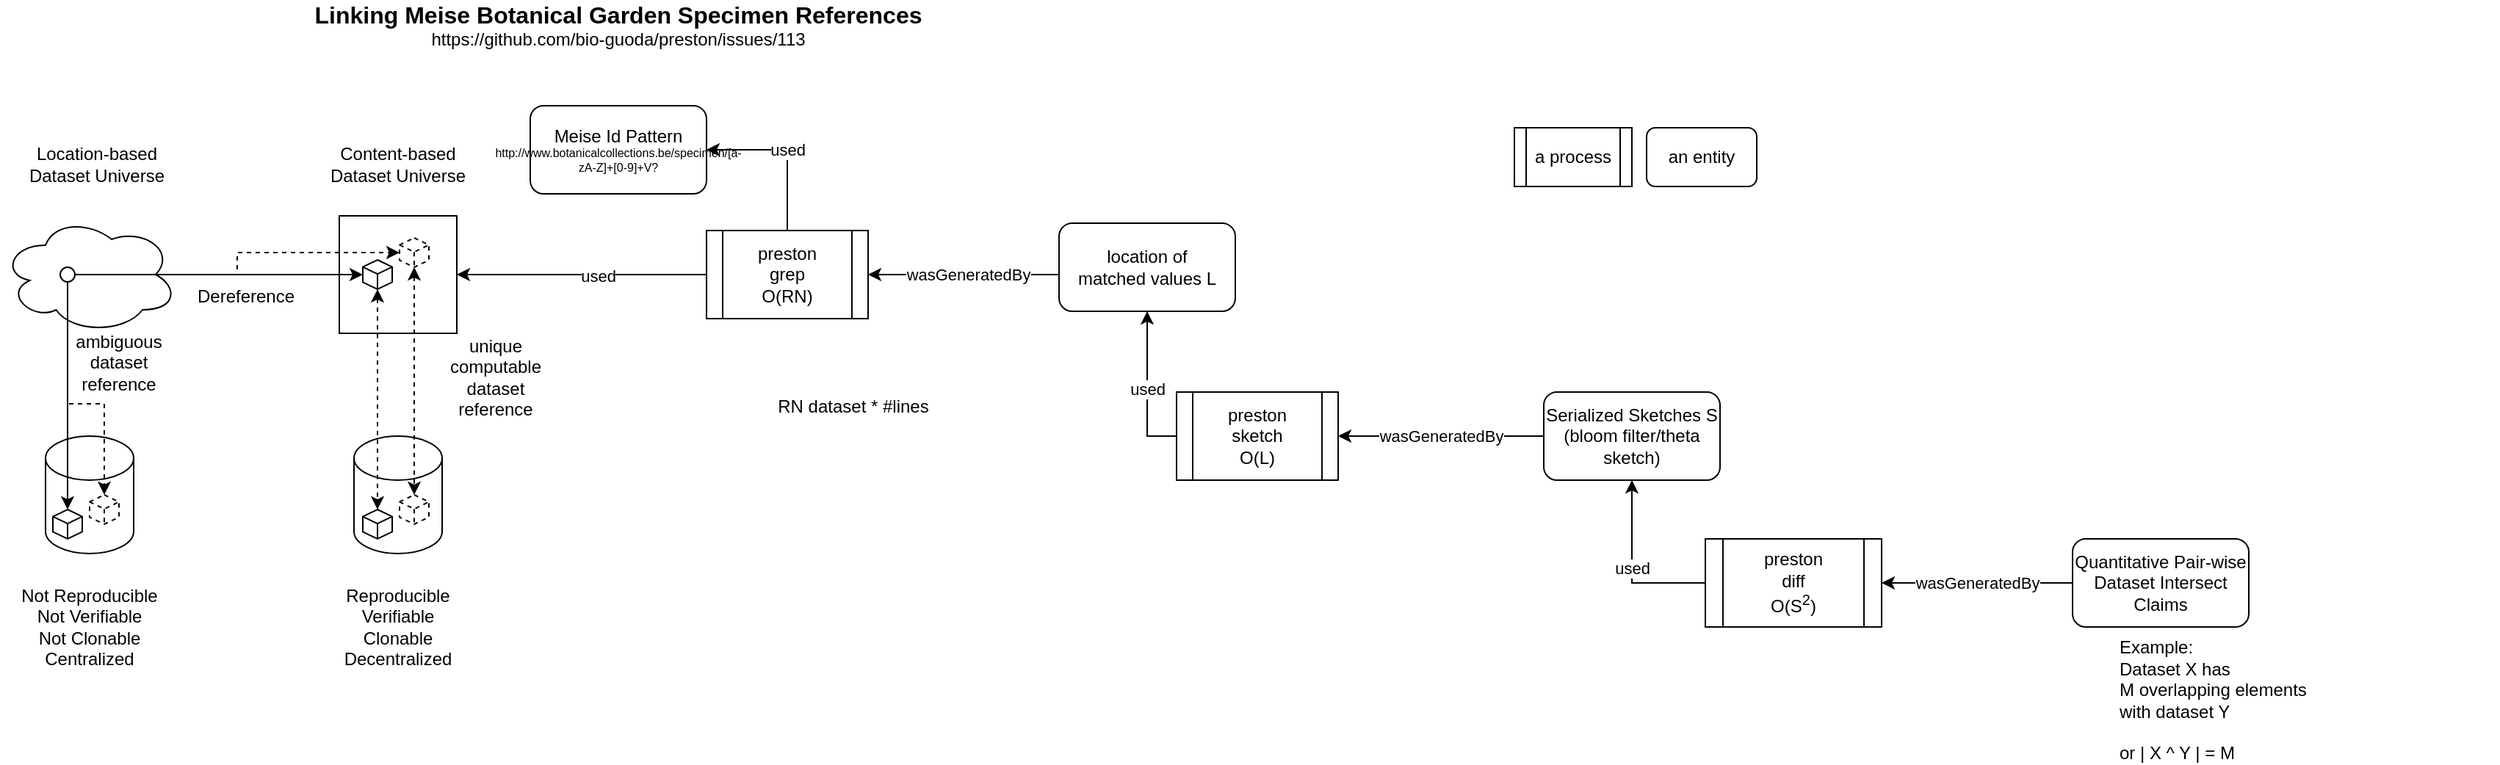 <mxfile version="13.10.0" type="device"><diagram id="KIE13Q6r6VawRjMjFlNg" name="Page-1"><mxGraphModel dx="1108" dy="487" grid="1" gridSize="10" guides="1" tooltips="1" connect="1" arrows="1" fold="1" page="1" pageScale="1" pageWidth="850" pageHeight="1100" math="0" shadow="0"><root><mxCell id="0"/><mxCell id="1" parent="0"/><mxCell id="vqFmRx1DYh08fSHJZmiP-1" value="" style="whiteSpace=wrap;html=1;aspect=fixed;" parent="1" vertex="1"><mxGeometry x="250" y="240" width="80" height="80" as="geometry"/></mxCell><mxCell id="vqFmRx1DYh08fSHJZmiP-2" value="" style="shape=cylinder3;whiteSpace=wrap;html=1;boundedLbl=1;backgroundOutline=1;size=15;" parent="1" vertex="1"><mxGeometry x="260" y="390" width="60" height="80" as="geometry"/></mxCell><mxCell id="vqFmRx1DYh08fSHJZmiP-4" value="" style="ellipse;shape=cloud;whiteSpace=wrap;html=1;" parent="1" vertex="1"><mxGeometry x="20" y="240" width="120" height="80" as="geometry"/></mxCell><mxCell id="vqFmRx1DYh08fSHJZmiP-8" value="&lt;div&gt;Location-based &lt;br&gt;&lt;/div&gt;&lt;div&gt;Dataset Universe&lt;br&gt;&lt;/div&gt;" style="text;html=1;strokeColor=none;fillColor=none;align=center;verticalAlign=middle;whiteSpace=wrap;rounded=0;" parent="1" vertex="1"><mxGeometry x="35" y="190" width="100" height="30" as="geometry"/></mxCell><mxCell id="vqFmRx1DYh08fSHJZmiP-10" value="&lt;div&gt;Content-based &lt;br&gt;&lt;/div&gt;&lt;div&gt;Dataset Universe&lt;br&gt;&lt;/div&gt;" style="text;html=1;strokeColor=none;fillColor=none;align=center;verticalAlign=middle;whiteSpace=wrap;rounded=0;" parent="1" vertex="1"><mxGeometry x="240" y="185" width="100" height="40" as="geometry"/></mxCell><mxCell id="vqFmRx1DYh08fSHJZmiP-13" value="Dereference" style="text;html=1;align=center;verticalAlign=middle;resizable=0;points=[];autosize=1;" parent="1" vertex="1"><mxGeometry x="146" y="285" width="80" height="20" as="geometry"/></mxCell><mxCell id="vqFmRx1DYh08fSHJZmiP-15" value="&lt;div&gt;unique &lt;br&gt;&lt;/div&gt;&lt;div&gt;computable&lt;/div&gt;&lt;div&gt;dataset&lt;br&gt;&lt;/div&gt;&lt;div&gt;reference&lt;/div&gt;" style="text;html=1;strokeColor=none;fillColor=none;align=center;verticalAlign=middle;whiteSpace=wrap;rounded=0;" parent="1" vertex="1"><mxGeometry x="311" y="340" width="91" height="20" as="geometry"/></mxCell><mxCell id="vqFmRx1DYh08fSHJZmiP-20" value="" style="ellipse;whiteSpace=wrap;html=1;aspect=fixed;" parent="1" vertex="1"><mxGeometry x="60" y="275" width="10" height="10" as="geometry"/></mxCell><mxCell id="vqFmRx1DYh08fSHJZmiP-21" value="" style="shape=cylinder3;whiteSpace=wrap;html=1;boundedLbl=1;backgroundOutline=1;size=15;" parent="1" vertex="1"><mxGeometry x="50" y="390" width="60" height="80" as="geometry"/></mxCell><mxCell id="vqFmRx1DYh08fSHJZmiP-31" value="" style="whiteSpace=wrap;html=1;shape=mxgraph.basic.isocube;isoAngle=15;" parent="1" vertex="1"><mxGeometry x="55" y="440" width="20" height="20" as="geometry"/></mxCell><mxCell id="vqFmRx1DYh08fSHJZmiP-32" value="" style="whiteSpace=wrap;html=1;shape=mxgraph.basic.isocube;isoAngle=15;" parent="1" vertex="1"><mxGeometry x="266" y="440" width="20" height="20" as="geometry"/></mxCell><mxCell id="vqFmRx1DYh08fSHJZmiP-34" style="edgeStyle=orthogonalEdgeStyle;rounded=0;orthogonalLoop=1;jettySize=auto;html=1;exitX=0.5;exitY=1;exitDx=0;exitDy=0;entryX=0.5;entryY=0;entryDx=0;entryDy=0;entryPerimeter=0;" parent="1" source="vqFmRx1DYh08fSHJZmiP-20" target="vqFmRx1DYh08fSHJZmiP-31" edge="1"><mxGeometry relative="1" as="geometry"/></mxCell><mxCell id="vqFmRx1DYh08fSHJZmiP-12" style="edgeStyle=orthogonalEdgeStyle;rounded=0;orthogonalLoop=1;jettySize=auto;html=1;exitX=0.417;exitY=0.5;exitDx=0;exitDy=0;exitPerimeter=0;entryX=0;entryY=0.5;entryDx=0;entryDy=0;entryPerimeter=0;" parent="1" source="vqFmRx1DYh08fSHJZmiP-4" target="vqFmRx1DYh08fSHJZmiP-45" edge="1"><mxGeometry relative="1" as="geometry"><mxPoint x="240" y="280" as="targetPoint"/></mxGeometry></mxCell><mxCell id="vqFmRx1DYh08fSHJZmiP-44" value="" style="whiteSpace=wrap;html=1;shape=mxgraph.basic.isocube;isoAngle=15;dashed=1;" parent="1" vertex="1"><mxGeometry x="80" y="430" width="20" height="20" as="geometry"/></mxCell><mxCell id="vqFmRx1DYh08fSHJZmiP-52" style="edgeStyle=orthogonalEdgeStyle;rounded=0;orthogonalLoop=1;jettySize=auto;html=1;entryX=0.5;entryY=0;entryDx=0;entryDy=0;entryPerimeter=0;dashed=1;startArrow=classic;startFill=1;" parent="1" source="vqFmRx1DYh08fSHJZmiP-45" target="vqFmRx1DYh08fSHJZmiP-32" edge="1"><mxGeometry relative="1" as="geometry"/></mxCell><mxCell id="vqFmRx1DYh08fSHJZmiP-45" value="" style="whiteSpace=wrap;html=1;shape=mxgraph.basic.isocube;isoAngle=15;" parent="1" vertex="1"><mxGeometry x="266" y="270" width="20" height="20" as="geometry"/></mxCell><mxCell id="vqFmRx1DYh08fSHJZmiP-46" style="edgeStyle=orthogonalEdgeStyle;rounded=0;orthogonalLoop=1;jettySize=auto;html=1;exitX=0.5;exitY=1;exitDx=0;exitDy=0;dashed=1;" parent="1" edge="1"><mxGeometry relative="1" as="geometry"><mxPoint x="125.0" y="340" as="sourcePoint"/><mxPoint x="125.0" y="340" as="targetPoint"/></mxGeometry></mxCell><mxCell id="vqFmRx1DYh08fSHJZmiP-47" style="edgeStyle=orthogonalEdgeStyle;rounded=0;orthogonalLoop=1;jettySize=auto;html=1;exitX=0.5;exitY=1;exitDx=0;exitDy=0;entryX=0.5;entryY=0;entryDx=0;entryDy=0;entryPerimeter=0;dashed=1;" parent="1" source="vqFmRx1DYh08fSHJZmiP-20" target="vqFmRx1DYh08fSHJZmiP-44" edge="1"><mxGeometry relative="1" as="geometry"><mxPoint x="75.0" y="295" as="sourcePoint"/><mxPoint x="75.0" y="450" as="targetPoint"/><Array as="points"><mxPoint x="65" y="368"/><mxPoint x="90" y="368"/></Array></mxGeometry></mxCell><mxCell id="vqFmRx1DYh08fSHJZmiP-48" value="" style="whiteSpace=wrap;html=1;shape=mxgraph.basic.isocube;isoAngle=15;dashed=1;" parent="1" vertex="1"><mxGeometry x="291" y="430" width="20" height="20" as="geometry"/></mxCell><mxCell id="vqFmRx1DYh08fSHJZmiP-53" style="edgeStyle=orthogonalEdgeStyle;rounded=0;orthogonalLoop=1;jettySize=auto;html=1;exitX=0.5;exitY=1;exitDx=0;exitDy=0;exitPerimeter=0;entryX=0.5;entryY=0;entryDx=0;entryDy=0;entryPerimeter=0;dashed=1;startArrow=classic;startFill=1;" parent="1" source="vqFmRx1DYh08fSHJZmiP-50" target="vqFmRx1DYh08fSHJZmiP-48" edge="1"><mxGeometry relative="1" as="geometry"/></mxCell><mxCell id="vqFmRx1DYh08fSHJZmiP-50" value="" style="whiteSpace=wrap;html=1;shape=mxgraph.basic.isocube;isoAngle=15;dashed=1;" parent="1" vertex="1"><mxGeometry x="291" y="255" width="20" height="20" as="geometry"/></mxCell><mxCell id="vqFmRx1DYh08fSHJZmiP-51" style="edgeStyle=orthogonalEdgeStyle;rounded=0;orthogonalLoop=1;jettySize=auto;html=1;exitX=1;exitY=0.5;exitDx=0;exitDy=0;entryX=0;entryY=0.5;entryDx=0;entryDy=0;entryPerimeter=0;dashed=1;" parent="1" source="vqFmRx1DYh08fSHJZmiP-20" target="vqFmRx1DYh08fSHJZmiP-50" edge="1"><mxGeometry relative="1" as="geometry"><mxPoint x="250.0" y="290" as="targetPoint"/><mxPoint x="80.04" y="290" as="sourcePoint"/></mxGeometry></mxCell><mxCell id="vqFmRx1DYh08fSHJZmiP-54" value="&lt;div&gt;ambiguous&lt;/div&gt;&lt;div&gt;dataset&lt;/div&gt;&lt;div&gt;reference&lt;br&gt;&lt;/div&gt;" style="text;html=1;strokeColor=none;fillColor=none;align=center;verticalAlign=middle;whiteSpace=wrap;rounded=0;" parent="1" vertex="1"><mxGeometry x="80" y="330" width="40" height="20" as="geometry"/></mxCell><mxCell id="vqFmRx1DYh08fSHJZmiP-56" value="&lt;div&gt;Reproducible&lt;/div&gt;&lt;div&gt;Verifiable&lt;/div&gt;&lt;div&gt;Clonable&lt;br&gt;&lt;/div&gt;&lt;div&gt;Decentralized&lt;br&gt;&lt;/div&gt;" style="text;html=1;strokeColor=none;fillColor=none;align=center;verticalAlign=middle;whiteSpace=wrap;rounded=0;dashed=1;" parent="1" vertex="1"><mxGeometry x="270" y="510" width="40" height="20" as="geometry"/></mxCell><mxCell id="vqFmRx1DYh08fSHJZmiP-59" value="&lt;div&gt;Not Reproducible&lt;/div&gt;&lt;div&gt;Not Verifiable&lt;/div&gt;&lt;div&gt;Not Clonable&lt;br&gt;&lt;/div&gt;&lt;div&gt;Centralized&lt;br&gt;&lt;/div&gt;" style="text;html=1;strokeColor=none;fillColor=none;align=center;verticalAlign=middle;whiteSpace=wrap;rounded=0;dashed=1;" parent="1" vertex="1"><mxGeometry x="25" y="510" width="110" height="20" as="geometry"/></mxCell><mxCell id="GQZ_DmF-fpJYN1FBiTJt-1" value="&lt;div style=&quot;font-size: 16px&quot;&gt;&lt;b&gt;Linking Meise Botanical Garden Specimen References&lt;/b&gt;&lt;/div&gt;&lt;div&gt;https://github.com/bio-guoda/preston/issues/113&lt;br&gt;&lt;/div&gt;" style="text;html=1;strokeColor=none;fillColor=none;align=center;verticalAlign=middle;whiteSpace=wrap;rounded=0;" vertex="1" parent="1"><mxGeometry x="215" y="100" width="450" height="20" as="geometry"/></mxCell><mxCell id="GQZ_DmF-fpJYN1FBiTJt-4" style="edgeStyle=orthogonalEdgeStyle;rounded=0;orthogonalLoop=1;jettySize=auto;html=1;exitX=0;exitY=0.5;exitDx=0;exitDy=0;entryX=1;entryY=0.5;entryDx=0;entryDy=0;" edge="1" parent="1" source="GQZ_DmF-fpJYN1FBiTJt-3" target="vqFmRx1DYh08fSHJZmiP-1"><mxGeometry relative="1" as="geometry"/></mxCell><mxCell id="GQZ_DmF-fpJYN1FBiTJt-5" value="used" style="edgeLabel;html=1;align=center;verticalAlign=middle;resizable=0;points=[];" vertex="1" connectable="0" parent="GQZ_DmF-fpJYN1FBiTJt-4"><mxGeometry x="-0.124" y="1" relative="1" as="geometry"><mxPoint as="offset"/></mxGeometry></mxCell><mxCell id="GQZ_DmF-fpJYN1FBiTJt-7" value="used" style="edgeStyle=orthogonalEdgeStyle;rounded=0;orthogonalLoop=1;jettySize=auto;html=1;entryX=1;entryY=0.5;entryDx=0;entryDy=0;" edge="1" parent="1" source="GQZ_DmF-fpJYN1FBiTJt-3" target="GQZ_DmF-fpJYN1FBiTJt-6"><mxGeometry relative="1" as="geometry"/></mxCell><mxCell id="GQZ_DmF-fpJYN1FBiTJt-9" value="wasGeneratedBy" style="edgeStyle=orthogonalEdgeStyle;rounded=0;orthogonalLoop=1;jettySize=auto;html=1;exitX=1;exitY=0.5;exitDx=0;exitDy=0;entryX=0;entryY=0.5;entryDx=0;entryDy=0;startArrow=classic;startFill=1;endArrow=none;endFill=0;" edge="1" parent="1" source="GQZ_DmF-fpJYN1FBiTJt-3" target="GQZ_DmF-fpJYN1FBiTJt-8"><mxGeometry relative="1" as="geometry"><Array as="points"><mxPoint x="650" y="280"/><mxPoint x="650" y="280"/></Array></mxGeometry></mxCell><mxCell id="GQZ_DmF-fpJYN1FBiTJt-3" value="&lt;div&gt;preston &lt;br&gt;&lt;/div&gt;&lt;div&gt;grep&lt;/div&gt;&lt;div&gt;O(RN)&lt;br&gt;&lt;/div&gt;" style="shape=process;whiteSpace=wrap;html=1;backgroundOutline=1;" vertex="1" parent="1"><mxGeometry x="500" y="250" width="110" height="60" as="geometry"/></mxCell><mxCell id="GQZ_DmF-fpJYN1FBiTJt-6" value="&lt;div&gt;Meise Id Pattern&lt;/div&gt;&lt;div style=&quot;font-size: 8px&quot;&gt;http://www.botanicalcollections.be/specimen/[a-zA-Z]+[0-9]+V?&lt;br&gt;&lt;/div&gt;" style="rounded=1;whiteSpace=wrap;html=1;" vertex="1" parent="1"><mxGeometry x="380" y="165" width="120" height="60" as="geometry"/></mxCell><mxCell id="GQZ_DmF-fpJYN1FBiTJt-13" value="used" style="edgeStyle=orthogonalEdgeStyle;rounded=0;orthogonalLoop=1;jettySize=auto;html=1;exitX=0.5;exitY=1;exitDx=0;exitDy=0;entryX=0;entryY=0.5;entryDx=0;entryDy=0;startArrow=classic;startFill=1;endArrow=none;endFill=0;" edge="1" parent="1" source="GQZ_DmF-fpJYN1FBiTJt-8" target="GQZ_DmF-fpJYN1FBiTJt-10"><mxGeometry relative="1" as="geometry"><Array as="points"><mxPoint x="800" y="390"/></Array></mxGeometry></mxCell><mxCell id="GQZ_DmF-fpJYN1FBiTJt-8" value="&lt;div&gt;location of&lt;br&gt;&lt;/div&gt;&lt;div&gt;matched values L&lt;br&gt;&lt;/div&gt;" style="rounded=1;whiteSpace=wrap;html=1;" vertex="1" parent="1"><mxGeometry x="740" y="245" width="120" height="60" as="geometry"/></mxCell><mxCell id="GQZ_DmF-fpJYN1FBiTJt-17" value="wasGeneratedBy" style="edgeStyle=orthogonalEdgeStyle;rounded=0;orthogonalLoop=1;jettySize=auto;html=1;exitX=1;exitY=0.5;exitDx=0;exitDy=0;entryX=0;entryY=0.5;entryDx=0;entryDy=0;startArrow=classic;startFill=1;endArrow=none;endFill=0;" edge="1" parent="1" source="GQZ_DmF-fpJYN1FBiTJt-10" target="GQZ_DmF-fpJYN1FBiTJt-14"><mxGeometry relative="1" as="geometry"/></mxCell><mxCell id="GQZ_DmF-fpJYN1FBiTJt-10" value="&lt;div&gt;preston &lt;br&gt;&lt;/div&gt;&lt;div&gt;sketch&lt;/div&gt;&lt;div&gt;O(L)&lt;br&gt;&lt;/div&gt;" style="shape=process;whiteSpace=wrap;html=1;backgroundOutline=1;" vertex="1" parent="1"><mxGeometry x="820" y="360" width="110" height="60" as="geometry"/></mxCell><mxCell id="GQZ_DmF-fpJYN1FBiTJt-20" value="used" style="edgeStyle=orthogonalEdgeStyle;rounded=0;orthogonalLoop=1;jettySize=auto;html=1;exitX=0.5;exitY=1;exitDx=0;exitDy=0;entryX=0;entryY=0.5;entryDx=0;entryDy=0;startArrow=classic;startFill=1;endArrow=none;endFill=0;" edge="1" parent="1" source="GQZ_DmF-fpJYN1FBiTJt-14" target="GQZ_DmF-fpJYN1FBiTJt-18"><mxGeometry relative="1" as="geometry"/></mxCell><mxCell id="GQZ_DmF-fpJYN1FBiTJt-14" value="Serialized Sketches S&lt;br&gt;(bloom filter/theta sketch)" style="rounded=1;whiteSpace=wrap;html=1;" vertex="1" parent="1"><mxGeometry x="1070" y="360" width="120" height="60" as="geometry"/></mxCell><mxCell id="GQZ_DmF-fpJYN1FBiTJt-24" value="wasGeneratedBy" style="edgeStyle=orthogonalEdgeStyle;rounded=0;orthogonalLoop=1;jettySize=auto;html=1;exitX=1;exitY=0.5;exitDx=0;exitDy=0;startArrow=classic;startFill=1;endArrow=none;endFill=0;" edge="1" parent="1" source="GQZ_DmF-fpJYN1FBiTJt-18" target="GQZ_DmF-fpJYN1FBiTJt-23"><mxGeometry relative="1" as="geometry"/></mxCell><mxCell id="GQZ_DmF-fpJYN1FBiTJt-18" value="preston&lt;br&gt;&lt;div&gt;diff&lt;/div&gt;&lt;div&gt;O(S&lt;sup&gt;2&lt;/sup&gt;)&lt;br&gt;&lt;/div&gt;" style="shape=process;whiteSpace=wrap;html=1;backgroundOutline=1;" vertex="1" parent="1"><mxGeometry x="1180" y="460" width="120" height="60" as="geometry"/></mxCell><mxCell id="GQZ_DmF-fpJYN1FBiTJt-21" value="a process" style="shape=process;whiteSpace=wrap;html=1;backgroundOutline=1;" vertex="1" parent="1"><mxGeometry x="1050" y="180" width="80" height="40" as="geometry"/></mxCell><mxCell id="GQZ_DmF-fpJYN1FBiTJt-22" value="an entity" style="rounded=1;whiteSpace=wrap;html=1;" vertex="1" parent="1"><mxGeometry x="1140" y="180" width="75" height="40" as="geometry"/></mxCell><mxCell id="GQZ_DmF-fpJYN1FBiTJt-23" value="Quantitative Pair-wise Dataset Intersect Claims " style="rounded=1;whiteSpace=wrap;html=1;" vertex="1" parent="1"><mxGeometry x="1430" y="460" width="120" height="60" as="geometry"/></mxCell><mxCell id="GQZ_DmF-fpJYN1FBiTJt-26" value="&lt;div align=&quot;left&quot;&gt;Example: &lt;br&gt;&lt;/div&gt;&lt;div align=&quot;left&quot;&gt;Dataset X has &lt;br&gt;&lt;/div&gt;&lt;div align=&quot;left&quot;&gt;M overlapping elements&lt;/div&gt;&lt;div align=&quot;left&quot;&gt; with dataset Y&lt;/div&gt;&lt;div align=&quot;left&quot;&gt;&lt;br&gt;&lt;/div&gt;&lt;div align=&quot;left&quot;&gt;or | X ^ Y | = M&lt;br&gt;&lt;/div&gt;" style="text;html=1;strokeColor=none;fillColor=none;align=left;verticalAlign=middle;whiteSpace=wrap;rounded=0;" vertex="1" parent="1"><mxGeometry x="1460" y="560" width="260" height="20" as="geometry"/></mxCell><mxCell id="GQZ_DmF-fpJYN1FBiTJt-28" value="RN dataset * #lines" style="text;html=1;strokeColor=none;fillColor=none;align=center;verticalAlign=middle;whiteSpace=wrap;rounded=0;" vertex="1" parent="1"><mxGeometry x="520" y="360" width="160" height="20" as="geometry"/></mxCell></root></mxGraphModel></diagram></mxfile>